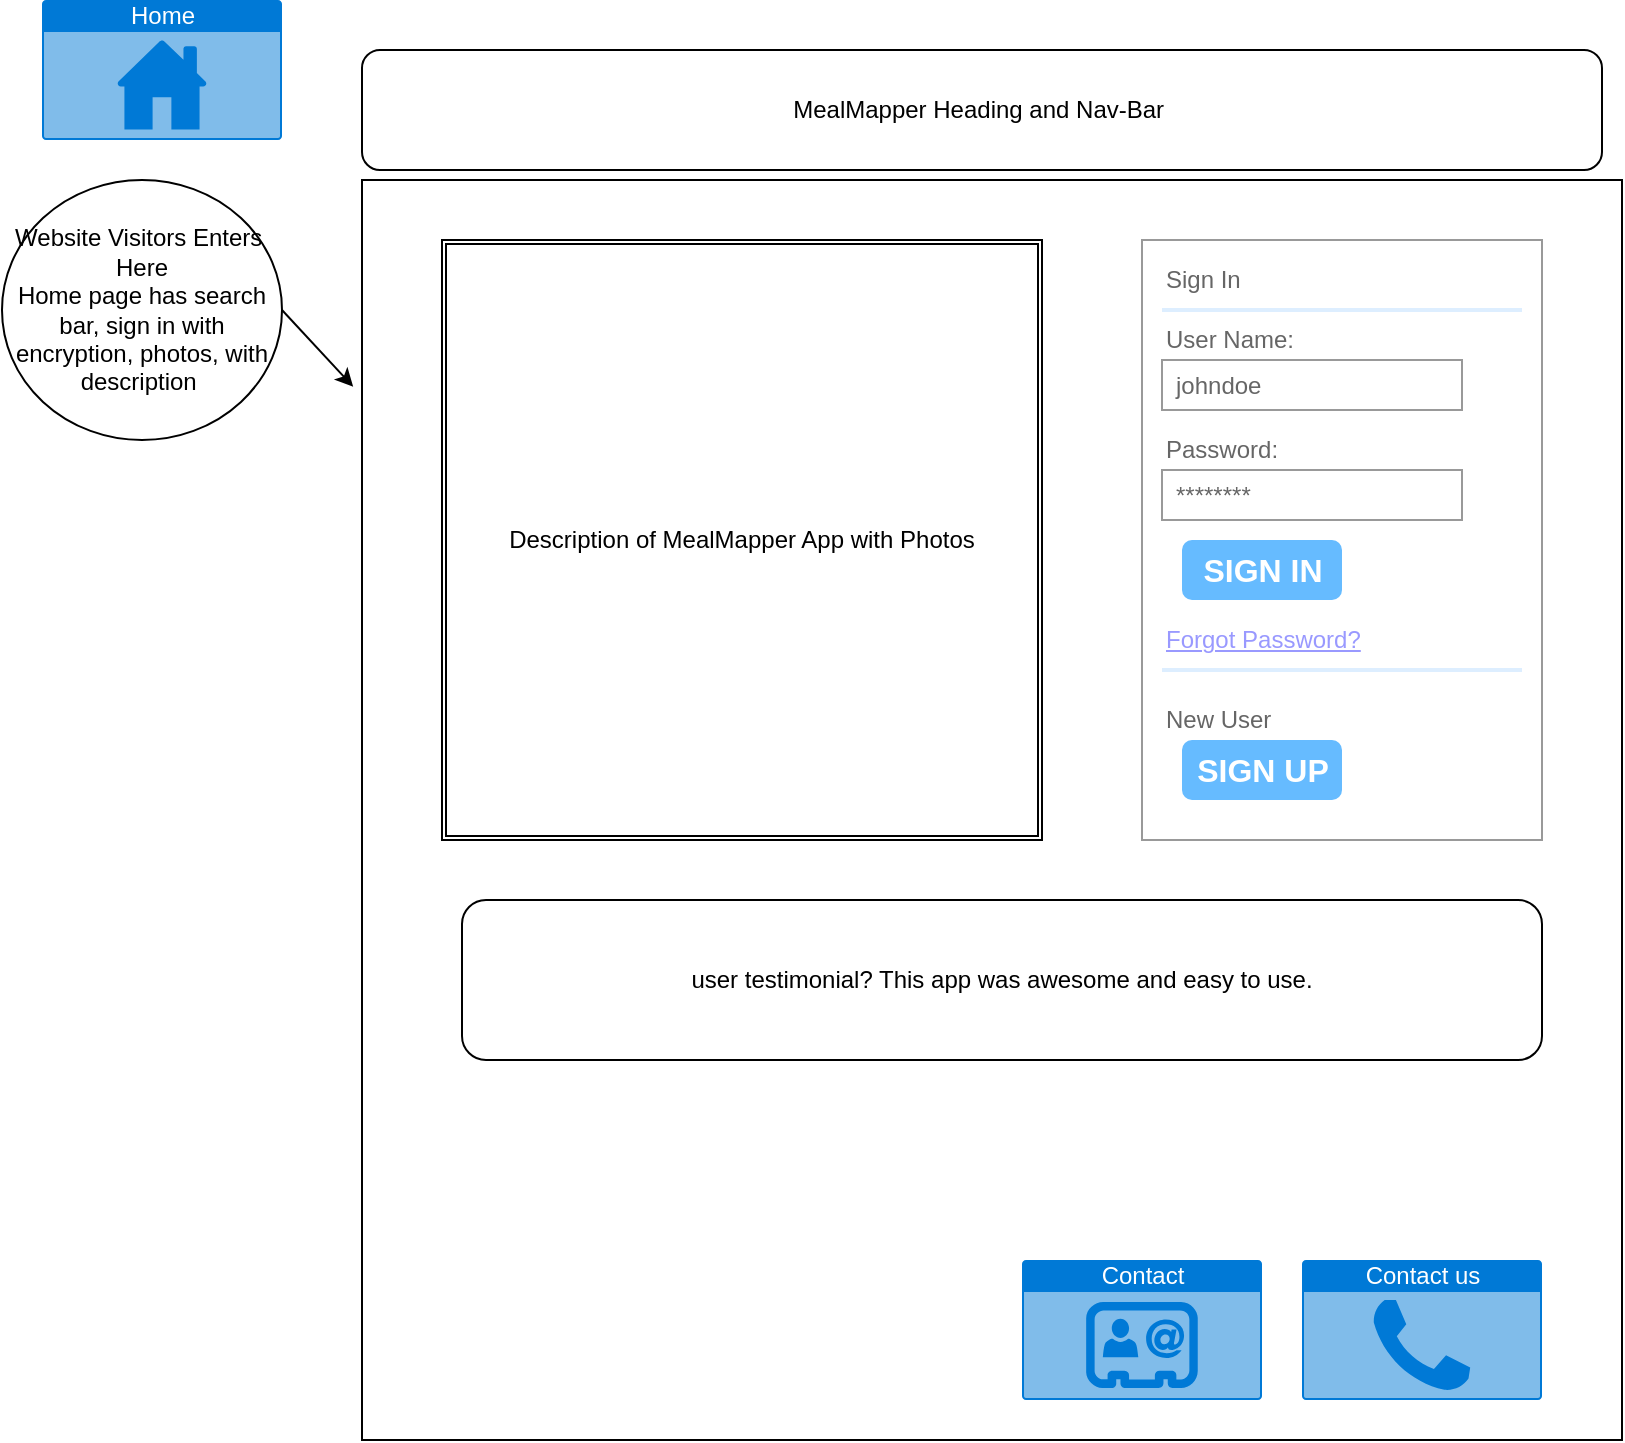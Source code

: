<mxfile>
    <diagram id="kAjNjlUFmc69l3NrdyWb" name="Page-1">
        <mxGraphModel dx="830" dy="584" grid="1" gridSize="10" guides="1" tooltips="1" connect="1" arrows="1" fold="1" page="1" pageScale="1" pageWidth="850" pageHeight="1100" math="0" shadow="0">
            <root>
                <mxCell id="0"/>
                <mxCell id="1" parent="0"/>
                <mxCell id="7" value="Website Visitors Enters&amp;nbsp;&lt;br&gt;Here&lt;br&gt;Home page has search bar, sign in with encryption, photos, with description&amp;nbsp;&lt;br&gt;" style="ellipse;whiteSpace=wrap;html=1;" vertex="1" parent="1">
                    <mxGeometry y="100" width="140" height="130" as="geometry"/>
                </mxCell>
                <mxCell id="9" value="" style="endArrow=classic;html=1;exitX=1;exitY=0.5;exitDx=0;exitDy=0;entryX=-0.007;entryY=0.164;entryDx=0;entryDy=0;entryPerimeter=0;" edge="1" parent="1" source="7" target="gfrgn51c0QoDP498l0EQ-74">
                    <mxGeometry width="50" height="50" relative="1" as="geometry">
                        <mxPoint x="400" y="250" as="sourcePoint"/>
                        <mxPoint x="180" y="100" as="targetPoint"/>
                    </mxGeometry>
                </mxCell>
                <mxCell id="gfrgn51c0QoDP498l0EQ-74" value="" style="whiteSpace=wrap;html=1;aspect=fixed;" vertex="1" parent="1">
                    <mxGeometry x="180" y="100" width="630" height="630" as="geometry"/>
                </mxCell>
                <mxCell id="gfrgn51c0QoDP498l0EQ-75" value="MealMapper Heading and Nav-Bar&amp;nbsp;" style="rounded=1;whiteSpace=wrap;html=1;" vertex="1" parent="1">
                    <mxGeometry x="180" y="35" width="620" height="60" as="geometry"/>
                </mxCell>
                <mxCell id="gfrgn51c0QoDP498l0EQ-76" value="Home" style="html=1;strokeColor=none;fillColor=#0079D6;labelPosition=center;verticalLabelPosition=middle;verticalAlign=top;align=center;fontSize=12;outlineConnect=0;spacingTop=-6;fontColor=#FFFFFF;sketch=0;shape=mxgraph.sitemap.home;" vertex="1" parent="1">
                    <mxGeometry x="20" y="10" width="120" height="70" as="geometry"/>
                </mxCell>
                <mxCell id="gfrgn51c0QoDP498l0EQ-77" value="" style="strokeWidth=1;shadow=0;dashed=0;align=center;html=1;shape=mxgraph.mockup.forms.rrect;rSize=0;strokeColor=#999999;fillColor=#ffffff;" vertex="1" parent="1">
                    <mxGeometry x="570" y="130" width="200" height="300" as="geometry"/>
                </mxCell>
                <mxCell id="gfrgn51c0QoDP498l0EQ-78" value="Sign In" style="strokeWidth=1;shadow=0;dashed=0;align=center;html=1;shape=mxgraph.mockup.forms.anchor;fontSize=12;fontColor=#666666;align=left;resizeWidth=1;spacingLeft=0;" vertex="1" parent="gfrgn51c0QoDP498l0EQ-77">
                    <mxGeometry width="100" height="20" relative="1" as="geometry">
                        <mxPoint x="10" y="10" as="offset"/>
                    </mxGeometry>
                </mxCell>
                <mxCell id="gfrgn51c0QoDP498l0EQ-79" value="" style="shape=line;strokeColor=#ddeeff;strokeWidth=2;html=1;resizeWidth=1;" vertex="1" parent="gfrgn51c0QoDP498l0EQ-77">
                    <mxGeometry width="180" height="10" relative="1" as="geometry">
                        <mxPoint x="10" y="30" as="offset"/>
                    </mxGeometry>
                </mxCell>
                <mxCell id="gfrgn51c0QoDP498l0EQ-80" value="User Name:" style="strokeWidth=1;shadow=0;dashed=0;align=center;html=1;shape=mxgraph.mockup.forms.anchor;fontSize=12;fontColor=#666666;align=left;resizeWidth=1;spacingLeft=0;" vertex="1" parent="gfrgn51c0QoDP498l0EQ-77">
                    <mxGeometry width="100" height="20" relative="1" as="geometry">
                        <mxPoint x="10" y="40" as="offset"/>
                    </mxGeometry>
                </mxCell>
                <mxCell id="gfrgn51c0QoDP498l0EQ-81" value="johndoe" style="strokeWidth=1;shadow=0;dashed=0;align=center;html=1;shape=mxgraph.mockup.forms.rrect;rSize=0;strokeColor=#999999;fontColor=#666666;align=left;spacingLeft=5;resizeWidth=1;" vertex="1" parent="gfrgn51c0QoDP498l0EQ-77">
                    <mxGeometry width="150" height="25" relative="1" as="geometry">
                        <mxPoint x="10" y="60" as="offset"/>
                    </mxGeometry>
                </mxCell>
                <mxCell id="gfrgn51c0QoDP498l0EQ-82" value="Password:" style="strokeWidth=1;shadow=0;dashed=0;align=center;html=1;shape=mxgraph.mockup.forms.anchor;fontSize=12;fontColor=#666666;align=left;resizeWidth=1;spacingLeft=0;" vertex="1" parent="gfrgn51c0QoDP498l0EQ-77">
                    <mxGeometry width="100" height="20" relative="1" as="geometry">
                        <mxPoint x="10" y="95" as="offset"/>
                    </mxGeometry>
                </mxCell>
                <mxCell id="gfrgn51c0QoDP498l0EQ-83" value="********" style="strokeWidth=1;shadow=0;dashed=0;align=center;html=1;shape=mxgraph.mockup.forms.rrect;rSize=0;strokeColor=#999999;fontColor=#666666;align=left;spacingLeft=5;resizeWidth=1;" vertex="1" parent="gfrgn51c0QoDP498l0EQ-77">
                    <mxGeometry width="150" height="25" relative="1" as="geometry">
                        <mxPoint x="10" y="115" as="offset"/>
                    </mxGeometry>
                </mxCell>
                <mxCell id="gfrgn51c0QoDP498l0EQ-84" value="SIGN IN" style="strokeWidth=1;shadow=0;dashed=0;align=center;html=1;shape=mxgraph.mockup.forms.rrect;rSize=5;strokeColor=none;fontColor=#ffffff;fillColor=#66bbff;fontSize=16;fontStyle=1;" vertex="1" parent="gfrgn51c0QoDP498l0EQ-77">
                    <mxGeometry y="1" width="80" height="30" relative="1" as="geometry">
                        <mxPoint x="20" y="-150" as="offset"/>
                    </mxGeometry>
                </mxCell>
                <mxCell id="gfrgn51c0QoDP498l0EQ-85" value="Forgot Password?" style="strokeWidth=1;shadow=0;dashed=0;align=center;html=1;shape=mxgraph.mockup.forms.anchor;fontSize=12;fontColor=#9999ff;align=left;spacingLeft=0;fontStyle=4;resizeWidth=1;" vertex="1" parent="gfrgn51c0QoDP498l0EQ-77">
                    <mxGeometry y="1" width="150" height="20" relative="1" as="geometry">
                        <mxPoint x="10" y="-110" as="offset"/>
                    </mxGeometry>
                </mxCell>
                <mxCell id="gfrgn51c0QoDP498l0EQ-86" value="" style="shape=line;strokeColor=#ddeeff;strokeWidth=2;html=1;resizeWidth=1;" vertex="1" parent="gfrgn51c0QoDP498l0EQ-77">
                    <mxGeometry y="1" width="180" height="10" relative="1" as="geometry">
                        <mxPoint x="10" y="-90" as="offset"/>
                    </mxGeometry>
                </mxCell>
                <mxCell id="gfrgn51c0QoDP498l0EQ-87" value="New User" style="strokeWidth=1;shadow=0;dashed=0;align=center;html=1;shape=mxgraph.mockup.forms.anchor;fontSize=12;fontColor=#666666;align=left;spacingLeft=0;resizeWidth=1;" vertex="1" parent="gfrgn51c0QoDP498l0EQ-77">
                    <mxGeometry y="1" width="150" height="20" relative="1" as="geometry">
                        <mxPoint x="10" y="-70" as="offset"/>
                    </mxGeometry>
                </mxCell>
                <mxCell id="gfrgn51c0QoDP498l0EQ-88" value="SIGN UP" style="strokeWidth=1;shadow=0;dashed=0;align=center;html=1;shape=mxgraph.mockup.forms.rrect;rSize=5;strokeColor=none;fontColor=#ffffff;fillColor=#66bbff;fontSize=16;fontStyle=1;" vertex="1" parent="gfrgn51c0QoDP498l0EQ-77">
                    <mxGeometry y="1" width="80" height="30" relative="1" as="geometry">
                        <mxPoint x="20" y="-50" as="offset"/>
                    </mxGeometry>
                </mxCell>
                <mxCell id="gfrgn51c0QoDP498l0EQ-89" value="Description of MealMapper App with Photos" style="shape=ext;double=1;whiteSpace=wrap;html=1;aspect=fixed;" vertex="1" parent="1">
                    <mxGeometry x="220" y="130" width="300" height="300" as="geometry"/>
                </mxCell>
                <mxCell id="gfrgn51c0QoDP498l0EQ-95" value="Contact" style="html=1;strokeColor=none;fillColor=#0079D6;labelPosition=center;verticalLabelPosition=middle;verticalAlign=top;align=center;fontSize=12;outlineConnect=0;spacingTop=-6;fontColor=#FFFFFF;sketch=0;shape=mxgraph.sitemap.contact;" vertex="1" parent="1">
                    <mxGeometry x="510" y="640" width="120" height="70" as="geometry"/>
                </mxCell>
                <mxCell id="gfrgn51c0QoDP498l0EQ-97" value="Contact us" style="html=1;strokeColor=none;fillColor=#0079D6;labelPosition=center;verticalLabelPosition=middle;verticalAlign=top;align=center;fontSize=12;outlineConnect=0;spacingTop=-6;fontColor=#FFFFFF;sketch=0;shape=mxgraph.sitemap.contact_us;" vertex="1" parent="1">
                    <mxGeometry x="650" y="640" width="120" height="70" as="geometry"/>
                </mxCell>
                <mxCell id="gfrgn51c0QoDP498l0EQ-98" value="user testimonial? This app was awesome and easy to use." style="rounded=1;whiteSpace=wrap;html=1;" vertex="1" parent="1">
                    <mxGeometry x="230" y="460" width="540" height="80" as="geometry"/>
                </mxCell>
            </root>
        </mxGraphModel>
    </diagram>
    <diagram id="_G7Y2mnA8yVPqgH8Lxil" name="Page-2">
        <mxGraphModel grid="1" page="1" gridSize="10" guides="1" tooltips="1" connect="1" arrows="1" fold="1" pageScale="1" pageWidth="850" pageHeight="1100" math="0" shadow="0">
            <root>
                <mxCell id="0"/>
                <mxCell id="1" parent="0"/>
                <mxCell id="Iy7f3M6e5TIdQ5P-GXEr-1" value="" style="whiteSpace=wrap;html=1;aspect=fixed;" vertex="1" parent="1">
                    <mxGeometry x="90" y="150" width="620" height="620" as="geometry"/>
                </mxCell>
                <mxCell id="7uwJ3zIsB6UCKHGoegL8-1" value="&lt;p class=&quot;MsoNormal&quot;&gt;&lt;span style=&quot;font-size: 9pt; line-height: 107%; font-family: Helvetica, sans-serif; background-image: initial; background-position: initial; background-size: initial; background-repeat: initial; background-attachment: initial; background-origin: initial; background-clip: initial;&quot;&gt;Once users sign in or&lt;br/&gt;sign up option to search mealmapper &amp;nbsp;by ingredients.&lt;/span&gt;&lt;/p&gt;" style="rounded=1;whiteSpace=wrap;html=1;" vertex="1" parent="1">
                    <mxGeometry width="190" height="60" as="geometry"/>
                </mxCell>
                <mxCell id="7uwJ3zIsB6UCKHGoegL8-4" value="Search" style="html=1;strokeColor=none;fillColor=#0079D6;labelPosition=center;verticalLabelPosition=middle;verticalAlign=top;align=center;fontSize=12;outlineConnect=0;spacingTop=-6;fontColor=#FFFFFF;sketch=0;shape=mxgraph.sitemap.search;" vertex="1" parent="1">
                    <mxGeometry x="110" y="170" width="150" height="90" as="geometry"/>
                </mxCell>
                <mxCell id="NGsQYg8SVfUFNlS7wdiF-1" value="MealMapper Heading and Nav-Bar&amp;nbsp;" style="rounded=1;whiteSpace=wrap;html=1;" vertex="1" parent="1">
                    <mxGeometry x="90" y="80" width="620" height="60" as="geometry"/>
                </mxCell>
                <mxCell id="NGsQYg8SVfUFNlS7wdiF-3" value="&lt;p class=&quot;MsoNormal&quot;&gt;&lt;span style=&quot;font-family: Helvetica, sans-serif;&quot;&gt;once ingredients search,&lt;/span&gt;&lt;/p&gt;&lt;p class=&quot;MsoNormal&quot;&gt;&lt;span style=&quot;font-family: Helvetica, sans-serif;&quot;&gt;&amp;nbsp;mealmapper will produce multiple&lt;/span&gt;&lt;/p&gt;&lt;p class=&quot;MsoNormal&quot;&gt;&lt;span style=&quot;font-family: Helvetica, sans-serif;&quot;&gt;recipes and required ingredients.&lt;/span&gt;&lt;br&gt;&lt;/p&gt;&lt;p class=&quot;MsoNormal&quot;&gt;&lt;span style=&quot;font-family: Helvetica, sans-serif;&quot;&gt;list&lt;/span&gt;&lt;/p&gt;&lt;p class=&quot;MsoNormal&quot;&gt;&lt;span style=&quot;font-family: Helvetica, sans-serif;&quot;&gt;(maybe side scroll to choose)&lt;/span&gt;&lt;/p&gt;" style="rounded=1;whiteSpace=wrap;html=1;" vertex="1" parent="1">
                    <mxGeometry x="210" y="290" width="370" height="250" as="geometry"/>
                </mxCell>
                <mxCell id="NGsQYg8SVfUFNlS7wdiF-4" value="" style="endArrow=classic;startArrow=classic;html=1;exitX=-0.008;exitY=0.081;exitDx=0;exitDy=0;exitPerimeter=0;" edge="1" parent="1" source="Iy7f3M6e5TIdQ5P-GXEr-1">
                    <mxGeometry width="50" height="50" relative="1" as="geometry">
                        <mxPoint x="80" y="210" as="sourcePoint"/>
                        <mxPoint x="60" y="60" as="targetPoint"/>
                        <Array as="points">
                            <mxPoint x="10" y="110"/>
                        </Array>
                    </mxGeometry>
                </mxCell>
            </root>
        </mxGraphModel>
    </diagram>
</mxfile>
